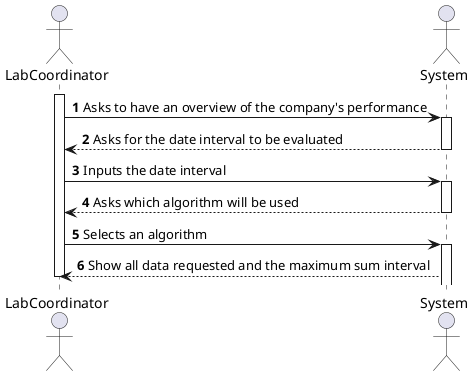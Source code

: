 @startuml
actor "LabCoordinator" as LabCord
actor "System" as Sys
autonumber

activate LabCord
LabCord -> Sys: Asks to have an overview of the company's performance
activate Sys
Sys --> LabCord: Asks for the date interval to be evaluated
deactivate Sys
LabCord -> Sys: Inputs the date interval
activate Sys
Sys --> LabCord: Asks which algorithm will be used
deactivate Sys
LabCord -> Sys: Selects an algorithm
activate Sys
Sys --> LabCord: Show all data requested and the maximum sum interval
deactivate LabCord

@enduml